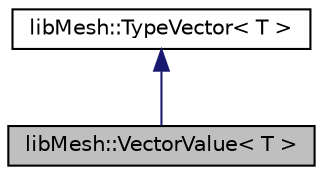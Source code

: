 digraph "libMesh::VectorValue&lt; T &gt;"
{
 // INTERACTIVE_SVG=YES
  edge [fontname="Helvetica",fontsize="10",labelfontname="Helvetica",labelfontsize="10"];
  node [fontname="Helvetica",fontsize="10",shape=record];
  Node1 [label="libMesh::VectorValue\< T \>",height=0.2,width=0.4,color="black", fillcolor="grey75", style="filled" fontcolor="black"];
  Node2 -> Node1 [dir="back",color="midnightblue",fontsize="10",style="solid",fontname="Helvetica"];
  Node2 [label="libMesh::TypeVector\< T \>",height=0.2,width=0.4,color="black", fillcolor="white", style="filled",URL="$classlibMesh_1_1TypeVector.html",tooltip="该类定义了一个在 LIBMESH_DIM 维度空间中类型为 T 的向量。 "];
}
